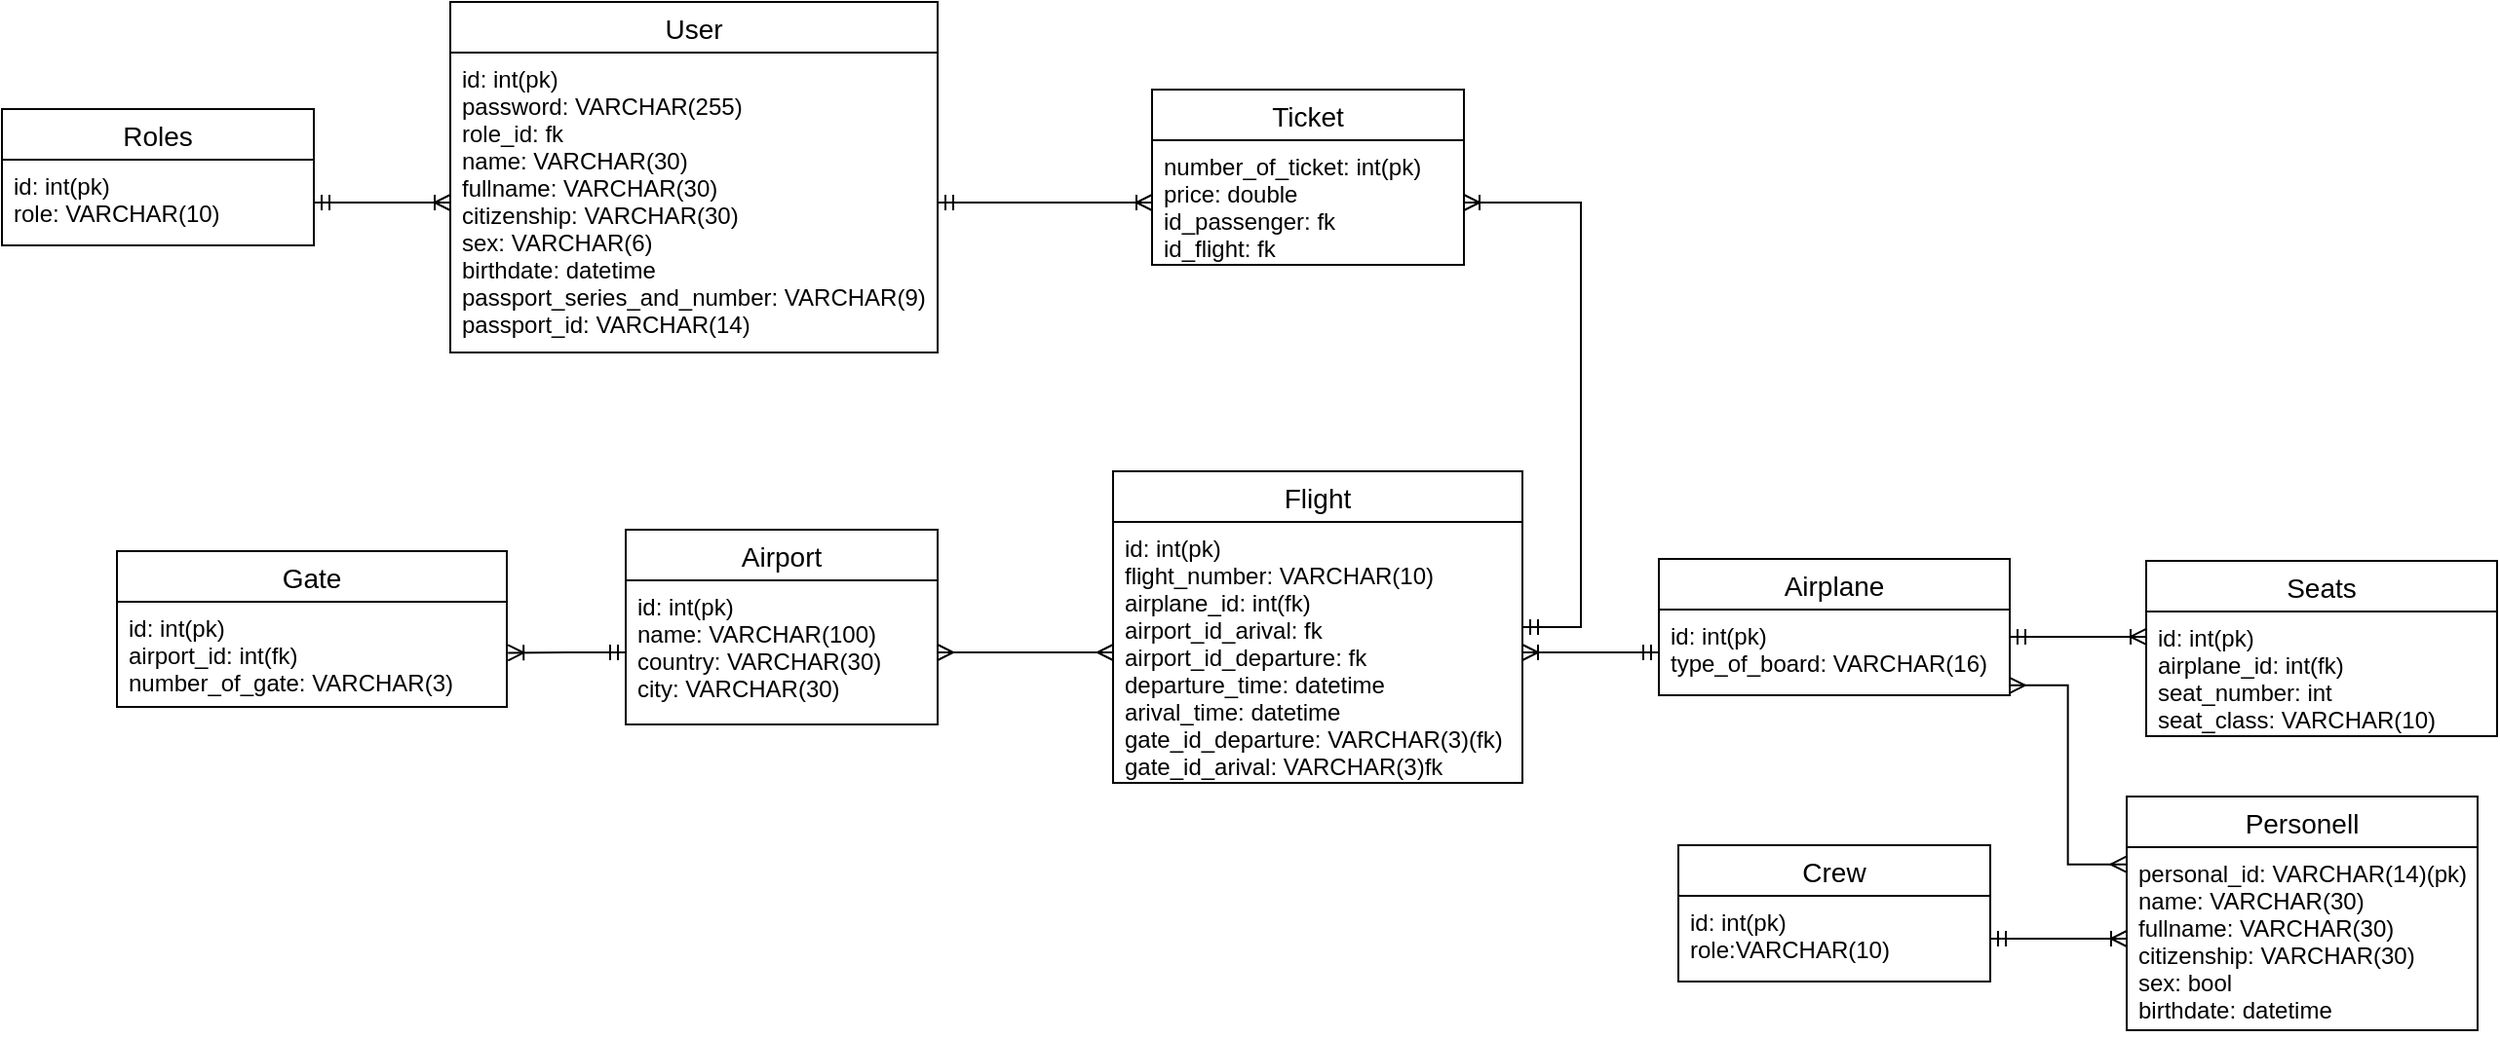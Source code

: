 <mxfile version="16.5.1" type="device"><diagram id="R2lEEEUBdFMjLlhIrx00" name="Page-1"><mxGraphModel dx="1278" dy="641" grid="1" gridSize="10" guides="1" tooltips="1" connect="1" arrows="1" fold="1" page="1" pageScale="1" pageWidth="850" pageHeight="1100" math="0" shadow="0" extFonts="Permanent Marker^https://fonts.googleapis.com/css?family=Permanent+Marker"><root><mxCell id="0"/><mxCell id="1" parent="0"/><mxCell id="dIXqFEeXPtYREY2NTRD2-9" value="Airport" style="swimlane;fontStyle=0;childLayout=stackLayout;horizontal=1;startSize=26;horizontalStack=0;resizeParent=1;resizeParentMax=0;resizeLast=0;collapsible=1;marginBottom=0;align=center;fontSize=14;" parent="1" vertex="1"><mxGeometry x="420" y="452" width="160" height="100" as="geometry"/></mxCell><mxCell id="dIXqFEeXPtYREY2NTRD2-10" value="id: int(pk)&#10;name: VARCHAR(100)&#10;country: VARCHAR(30)&#10;city: VARCHAR(30)" style="text;strokeColor=none;fillColor=none;spacingLeft=4;spacingRight=4;overflow=hidden;rotatable=0;points=[[0,0.5],[1,0.5]];portConstraint=eastwest;fontSize=12;" parent="dIXqFEeXPtYREY2NTRD2-9" vertex="1"><mxGeometry y="26" width="160" height="74" as="geometry"/></mxCell><mxCell id="dIXqFEeXPtYREY2NTRD2-13" value="Ticket" style="swimlane;fontStyle=0;childLayout=stackLayout;horizontal=1;startSize=26;horizontalStack=0;resizeParent=1;resizeParentMax=0;resizeLast=0;collapsible=1;marginBottom=0;align=center;fontSize=14;" parent="1" vertex="1"><mxGeometry x="690" y="226" width="160" height="90" as="geometry"/></mxCell><mxCell id="dIXqFEeXPtYREY2NTRD2-16" value="number_of_ticket: int(pk)&#10;price: double&#10;id_passenger: fk&#10;id_flight: fk" style="text;strokeColor=none;fillColor=none;spacingLeft=4;spacingRight=4;overflow=hidden;rotatable=0;points=[[0,0.5],[1,0.5]];portConstraint=eastwest;fontSize=12;" parent="dIXqFEeXPtYREY2NTRD2-13" vertex="1"><mxGeometry y="26" width="160" height="64" as="geometry"/></mxCell><mxCell id="dIXqFEeXPtYREY2NTRD2-25" value="Flight" style="swimlane;fontStyle=0;childLayout=stackLayout;horizontal=1;startSize=26;horizontalStack=0;resizeParent=1;resizeParentMax=0;resizeLast=0;collapsible=1;marginBottom=0;align=center;fontSize=14;" parent="1" vertex="1"><mxGeometry x="670" y="422" width="210" height="160" as="geometry"/></mxCell><mxCell id="dIXqFEeXPtYREY2NTRD2-28" value="id: int(pk)&#10;flight_number: VARCHAR(10)&#10;airplane_id: int(fk)&#10;airport_id_arival: fk&#10;airport_id_departure: fk&#10;departure_time: datetime&#10;arival_time: datetime&#10;gate_id_departure: VARCHAR(3)(fk)&#10;gate_id_arival: VARCHAR(3)fk" style="text;strokeColor=none;fillColor=none;spacingLeft=4;spacingRight=4;overflow=hidden;rotatable=0;points=[[0,0.5],[1,0.5]];portConstraint=eastwest;fontSize=12;" parent="dIXqFEeXPtYREY2NTRD2-25" vertex="1"><mxGeometry y="26" width="210" height="134" as="geometry"/></mxCell><mxCell id="dIXqFEeXPtYREY2NTRD2-29" value="Airplane" style="swimlane;fontStyle=0;childLayout=stackLayout;horizontal=1;startSize=26;horizontalStack=0;resizeParent=1;resizeParentMax=0;resizeLast=0;collapsible=1;marginBottom=0;align=center;fontSize=14;" parent="1" vertex="1"><mxGeometry x="950" y="467" width="180" height="70" as="geometry"/></mxCell><mxCell id="dIXqFEeXPtYREY2NTRD2-30" value="id: int(pk)&#10;type_of_board: VARCHAR(16)&#10;&#10;" style="text;strokeColor=none;fillColor=none;spacingLeft=4;spacingRight=4;overflow=hidden;rotatable=0;points=[[0,0.5],[1,0.5]];portConstraint=eastwest;fontSize=12;" parent="dIXqFEeXPtYREY2NTRD2-29" vertex="1"><mxGeometry y="26" width="180" height="44" as="geometry"/></mxCell><mxCell id="dIXqFEeXPtYREY2NTRD2-36" value="" style="edgeStyle=entityRelationEdgeStyle;fontSize=12;html=1;endArrow=ERoneToMany;startArrow=ERmandOne;rounded=0;entryX=1;entryY=0.5;entryDx=0;entryDy=0;" parent="1" source="dIXqFEeXPtYREY2NTRD2-30" target="dIXqFEeXPtYREY2NTRD2-28" edge="1"><mxGeometry width="100" height="100" relative="1" as="geometry"><mxPoint x="950" y="243" as="sourcePoint"/><mxPoint x="920.8" y="482.4" as="targetPoint"/></mxGeometry></mxCell><mxCell id="dIXqFEeXPtYREY2NTRD2-66" value="" style="edgeStyle=entityRelationEdgeStyle;fontSize=12;html=1;endArrow=ERoneToMany;startArrow=ERmandOne;rounded=0;" parent="1" source="dIXqFEeXPtYREY2NTRD2-25" target="dIXqFEeXPtYREY2NTRD2-16" edge="1"><mxGeometry width="100" height="100" relative="1" as="geometry"><mxPoint x="919" y="442" as="sourcePoint"/><mxPoint x="650" y="449" as="targetPoint"/></mxGeometry></mxCell><mxCell id="DCB1YvIjdh9uHoA3PyI6-1" value="Seats" style="swimlane;fontStyle=0;childLayout=stackLayout;horizontal=1;startSize=26;horizontalStack=0;resizeParent=1;resizeParentMax=0;resizeLast=0;collapsible=1;marginBottom=0;align=center;fontSize=14;" parent="1" vertex="1"><mxGeometry x="1200" y="468" width="180" height="90" as="geometry"/></mxCell><mxCell id="DCB1YvIjdh9uHoA3PyI6-3" value="id: int(pk)&#10;airplane_id: int(fk)&#10;seat_number: int&#10;seat_class: VARCHAR(10)&#10;&#10;&#10;" style="text;strokeColor=none;fillColor=none;spacingLeft=4;spacingRight=4;overflow=hidden;rotatable=0;points=[[0,0.5],[1,0.5]];portConstraint=eastwest;fontSize=12;" parent="DCB1YvIjdh9uHoA3PyI6-1" vertex="1"><mxGeometry y="26" width="180" height="64" as="geometry"/></mxCell><mxCell id="DCB1YvIjdh9uHoA3PyI6-5" value="Crew" style="swimlane;fontStyle=0;childLayout=stackLayout;horizontal=1;startSize=26;horizontalStack=0;resizeParent=1;resizeParentMax=0;resizeLast=0;collapsible=1;marginBottom=0;align=center;fontSize=14;" parent="1" vertex="1"><mxGeometry x="960" y="614" width="160" height="70" as="geometry"/></mxCell><mxCell id="DCB1YvIjdh9uHoA3PyI6-8" value="id: int(pk)&#10;role:VARCHAR(10)&#10; &#10;" style="text;strokeColor=none;fillColor=none;spacingLeft=4;spacingRight=4;overflow=hidden;rotatable=0;points=[[0,0.5],[1,0.5]];portConstraint=eastwest;fontSize=12;" parent="DCB1YvIjdh9uHoA3PyI6-5" vertex="1"><mxGeometry y="26" width="160" height="44" as="geometry"/></mxCell><mxCell id="DCB1YvIjdh9uHoA3PyI6-17" value="Personell" style="swimlane;fontStyle=0;childLayout=stackLayout;horizontal=1;startSize=26;horizontalStack=0;resizeParent=1;resizeParentMax=0;resizeLast=0;collapsible=1;marginBottom=0;align=center;fontSize=14;" parent="1" vertex="1"><mxGeometry x="1190" y="589" width="180" height="120" as="geometry"/></mxCell><mxCell id="DCB1YvIjdh9uHoA3PyI6-18" value="personal_id: VARCHAR(14)(pk)&#10;name: VARCHAR(30)&#10;fullname: VARCHAR(30)&#10;citizenship: VARCHAR(30)&#10;sex: bool&#10;birthdate: datetime" style="text;strokeColor=none;fillColor=none;spacingLeft=4;spacingRight=4;overflow=hidden;rotatable=0;points=[[0,0.5],[1,0.5]];portConstraint=eastwest;fontSize=12;" parent="DCB1YvIjdh9uHoA3PyI6-17" vertex="1"><mxGeometry y="26" width="180" height="94" as="geometry"/></mxCell><mxCell id="DCB1YvIjdh9uHoA3PyI6-20" value="Gate" style="swimlane;fontStyle=0;childLayout=stackLayout;horizontal=1;startSize=26;horizontalStack=0;resizeParent=1;resizeParentMax=0;resizeLast=0;collapsible=1;marginBottom=0;align=center;fontSize=14;" parent="1" vertex="1"><mxGeometry x="159" y="463" width="200" height="80" as="geometry"/></mxCell><mxCell id="DCB1YvIjdh9uHoA3PyI6-21" value="id: int(pk)&#10;airport_id: int(fk)&#10;number_of_gate: VARCHAR(3)&#10;" style="text;strokeColor=none;fillColor=none;spacingLeft=4;spacingRight=4;overflow=hidden;rotatable=0;points=[[0,0.5],[1,0.5]];portConstraint=eastwest;fontSize=12;" parent="DCB1YvIjdh9uHoA3PyI6-20" vertex="1"><mxGeometry y="26" width="200" height="54" as="geometry"/></mxCell><mxCell id="DCB1YvIjdh9uHoA3PyI6-24" value="" style="edgeStyle=entityRelationEdgeStyle;fontSize=12;html=1;endArrow=ERoneToMany;startArrow=ERmandOne;rounded=0;exitX=0;exitY=0.5;exitDx=0;exitDy=0;entryX=1.003;entryY=0.485;entryDx=0;entryDy=0;entryPerimeter=0;" parent="1" source="dIXqFEeXPtYREY2NTRD2-10" target="DCB1YvIjdh9uHoA3PyI6-21" edge="1"><mxGeometry width="100" height="100" relative="1" as="geometry"><mxPoint x="420" y="494" as="sourcePoint"/><mxPoint x="370" y="494" as="targetPoint"/></mxGeometry></mxCell><mxCell id="DCB1YvIjdh9uHoA3PyI6-30" value="" style="edgeStyle=entityRelationEdgeStyle;fontSize=12;html=1;endArrow=ERmany;startArrow=ERmany;rounded=0;entryX=0.999;entryY=0.884;entryDx=0;entryDy=0;entryPerimeter=0;exitX=-0.001;exitY=0.094;exitDx=0;exitDy=0;exitPerimeter=0;" parent="1" source="DCB1YvIjdh9uHoA3PyI6-18" target="dIXqFEeXPtYREY2NTRD2-30" edge="1"><mxGeometry width="100" height="100" relative="1" as="geometry"><mxPoint x="1592" y="678" as="sourcePoint"/><mxPoint x="1652" y="678.106" as="targetPoint"/></mxGeometry></mxCell><mxCell id="DCB1YvIjdh9uHoA3PyI6-4" value="" style="edgeStyle=entityRelationEdgeStyle;fontSize=12;html=1;endArrow=ERoneToMany;startArrow=ERmandOne;rounded=0;entryX=0;entryY=0.328;entryDx=0;entryDy=0;exitX=1;exitY=0.5;exitDx=0;exitDy=0;entryPerimeter=0;" parent="1" edge="1"><mxGeometry width="100" height="100" relative="1" as="geometry"><mxPoint x="1130" y="507" as="sourcePoint"/><mxPoint x="1200" y="506.992" as="targetPoint"/></mxGeometry></mxCell><mxCell id="9ohV_w9l3W4cHSgX-4wU-2" value="" style="edgeStyle=entityRelationEdgeStyle;fontSize=12;html=1;endArrow=ERoneToMany;startArrow=ERmandOne;rounded=0;exitX=1;exitY=0.5;exitDx=0;exitDy=0;" parent="1" source="DCB1YvIjdh9uHoA3PyI6-8" target="DCB1YvIjdh9uHoA3PyI6-18" edge="1"><mxGeometry width="100" height="100" relative="1" as="geometry"><mxPoint x="1121" y="713" as="sourcePoint"/><mxPoint x="1187.48" y="702.312" as="targetPoint"/></mxGeometry></mxCell><mxCell id="uCD9q_QzPPAx7ufxWQ5N-2" value="User" style="swimlane;fontStyle=0;childLayout=stackLayout;horizontal=1;startSize=26;horizontalStack=0;resizeParent=1;resizeParentMax=0;resizeLast=0;collapsible=1;marginBottom=0;align=center;fontSize=14;" parent="1" vertex="1"><mxGeometry x="330" y="181" width="250" height="180" as="geometry"/></mxCell><mxCell id="uCD9q_QzPPAx7ufxWQ5N-3" value="id: int(pk)&#10;password: VARCHAR(255)&#10;role_id: fk&#10;name: VARCHAR(30)&#10;fullname: VARCHAR(30)&#10;citizenship: VARCHAR(30)&#10;sex: VARCHAR(6)&#10;birthdate: datetime&#10;passport_series_and_number: VARCHAR(9)&#10;passport_id: VARCHAR(14)" style="text;strokeColor=none;fillColor=none;spacingLeft=4;spacingRight=4;overflow=hidden;rotatable=0;points=[[0,0.5],[1,0.5]];portConstraint=eastwest;fontSize=12;" parent="uCD9q_QzPPAx7ufxWQ5N-2" vertex="1"><mxGeometry y="26" width="250" height="154" as="geometry"/></mxCell><mxCell id="uCD9q_QzPPAx7ufxWQ5N-6" value="Roles" style="swimlane;fontStyle=0;childLayout=stackLayout;horizontal=1;startSize=26;horizontalStack=0;resizeParent=1;resizeParentMax=0;resizeLast=0;collapsible=1;marginBottom=0;align=center;fontSize=14;" parent="1" vertex="1"><mxGeometry x="100" y="236" width="160" height="70" as="geometry"/></mxCell><mxCell id="uCD9q_QzPPAx7ufxWQ5N-7" value="id: int(pk)&#10;role: VARCHAR(10)" style="text;strokeColor=none;fillColor=none;spacingLeft=4;spacingRight=4;overflow=hidden;rotatable=0;points=[[0,0.5],[1,0.5]];portConstraint=eastwest;fontSize=12;" parent="uCD9q_QzPPAx7ufxWQ5N-6" vertex="1"><mxGeometry y="26" width="160" height="44" as="geometry"/></mxCell><mxCell id="FL456ngTzoRNu7A-d7Fb-1" value="" style="edgeStyle=entityRelationEdgeStyle;fontSize=12;html=1;endArrow=ERoneToMany;startArrow=ERmandOne;rounded=0;exitX=1;exitY=0.5;exitDx=0;exitDy=0;" parent="1" source="uCD9q_QzPPAx7ufxWQ5N-3" target="dIXqFEeXPtYREY2NTRD2-16" edge="1"><mxGeometry width="100" height="100" relative="1" as="geometry"><mxPoint x="680" y="514.012" as="sourcePoint"/><mxPoint x="590" y="514" as="targetPoint"/></mxGeometry></mxCell><mxCell id="FL456ngTzoRNu7A-d7Fb-2" value="" style="edgeStyle=entityRelationEdgeStyle;fontSize=12;html=1;endArrow=ERmany;startArrow=ERmany;rounded=0;exitX=0;exitY=0.5;exitDx=0;exitDy=0;" parent="1" source="dIXqFEeXPtYREY2NTRD2-28" target="dIXqFEeXPtYREY2NTRD2-10" edge="1"><mxGeometry width="100" height="100" relative="1" as="geometry"><mxPoint x="1199.82" y="633.836" as="sourcePoint"/><mxPoint x="1139.82" y="541.896" as="targetPoint"/></mxGeometry></mxCell><mxCell id="RkQBwK0rhxEn9aCBsFV_-1" value="" style="edgeStyle=entityRelationEdgeStyle;fontSize=12;html=1;endArrow=ERoneToMany;startArrow=ERmandOne;rounded=0;exitX=1;exitY=0.5;exitDx=0;exitDy=0;entryX=0;entryY=0.5;entryDx=0;entryDy=0;" parent="1" source="uCD9q_QzPPAx7ufxWQ5N-7" target="uCD9q_QzPPAx7ufxWQ5N-3" edge="1"><mxGeometry width="100" height="100" relative="1" as="geometry"><mxPoint x="300" y="525" as="sourcePoint"/><mxPoint x="310" y="240" as="targetPoint"/></mxGeometry></mxCell></root></mxGraphModel></diagram></mxfile>